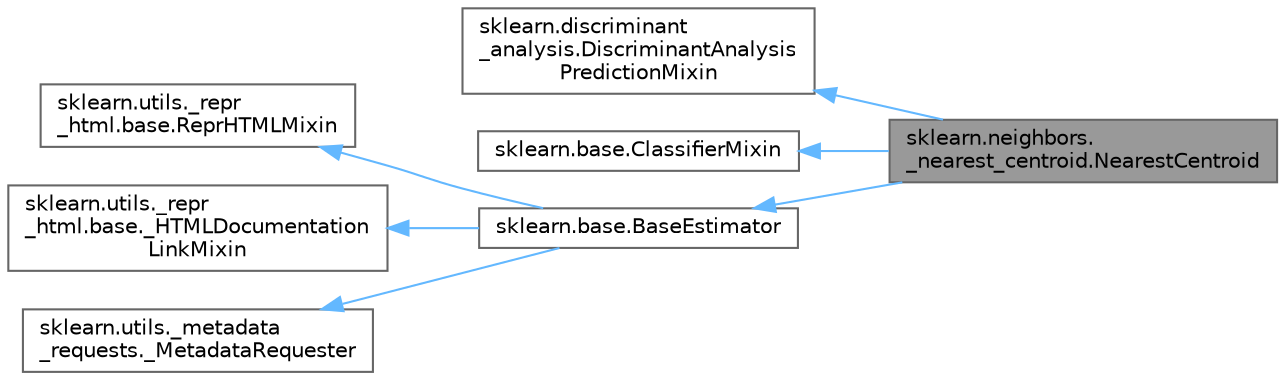 digraph "sklearn.neighbors._nearest_centroid.NearestCentroid"
{
 // LATEX_PDF_SIZE
  bgcolor="transparent";
  edge [fontname=Helvetica,fontsize=10,labelfontname=Helvetica,labelfontsize=10];
  node [fontname=Helvetica,fontsize=10,shape=box,height=0.2,width=0.4];
  rankdir="LR";
  Node1 [id="Node000001",label="sklearn.neighbors.\l_nearest_centroid.NearestCentroid",height=0.2,width=0.4,color="gray40", fillcolor="grey60", style="filled", fontcolor="black",tooltip=" "];
  Node2 -> Node1 [id="edge7_Node000001_Node000002",dir="back",color="steelblue1",style="solid",tooltip=" "];
  Node2 [id="Node000002",label="sklearn.discriminant\l_analysis.DiscriminantAnalysis\lPredictionMixin",height=0.2,width=0.4,color="gray40", fillcolor="white", style="filled",URL="$d7/df8/classsklearn_1_1discriminant__analysis_1_1DiscriminantAnalysisPredictionMixin.html",tooltip=" "];
  Node3 -> Node1 [id="edge8_Node000001_Node000003",dir="back",color="steelblue1",style="solid",tooltip=" "];
  Node3 [id="Node000003",label="sklearn.base.ClassifierMixin",height=0.2,width=0.4,color="gray40", fillcolor="white", style="filled",URL="$d2/d39/classsklearn_1_1base_1_1ClassifierMixin.html",tooltip=" "];
  Node4 -> Node1 [id="edge9_Node000001_Node000004",dir="back",color="steelblue1",style="solid",tooltip=" "];
  Node4 [id="Node000004",label="sklearn.base.BaseEstimator",height=0.2,width=0.4,color="gray40", fillcolor="white", style="filled",URL="$d3/d20/classsklearn_1_1base_1_1BaseEstimator.html",tooltip=" "];
  Node5 -> Node4 [id="edge10_Node000004_Node000005",dir="back",color="steelblue1",style="solid",tooltip=" "];
  Node5 [id="Node000005",label="sklearn.utils._repr\l_html.base.ReprHTMLMixin",height=0.2,width=0.4,color="gray40", fillcolor="white", style="filled",URL="$d3/d50/classsklearn_1_1utils_1_1__repr__html_1_1base_1_1ReprHTMLMixin.html",tooltip=" "];
  Node6 -> Node4 [id="edge11_Node000004_Node000006",dir="back",color="steelblue1",style="solid",tooltip=" "];
  Node6 [id="Node000006",label="sklearn.utils._repr\l_html.base._HTMLDocumentation\lLinkMixin",height=0.2,width=0.4,color="gray40", fillcolor="white", style="filled",URL="$d5/d05/classsklearn_1_1utils_1_1__repr__html_1_1base_1_1__HTMLDocumentationLinkMixin.html",tooltip=" "];
  Node7 -> Node4 [id="edge12_Node000004_Node000007",dir="back",color="steelblue1",style="solid",tooltip=" "];
  Node7 [id="Node000007",label="sklearn.utils._metadata\l_requests._MetadataRequester",height=0.2,width=0.4,color="gray40", fillcolor="white", style="filled",URL="$d6/dfa/classsklearn_1_1utils_1_1__metadata__requests_1_1__MetadataRequester.html",tooltip=" "];
}
